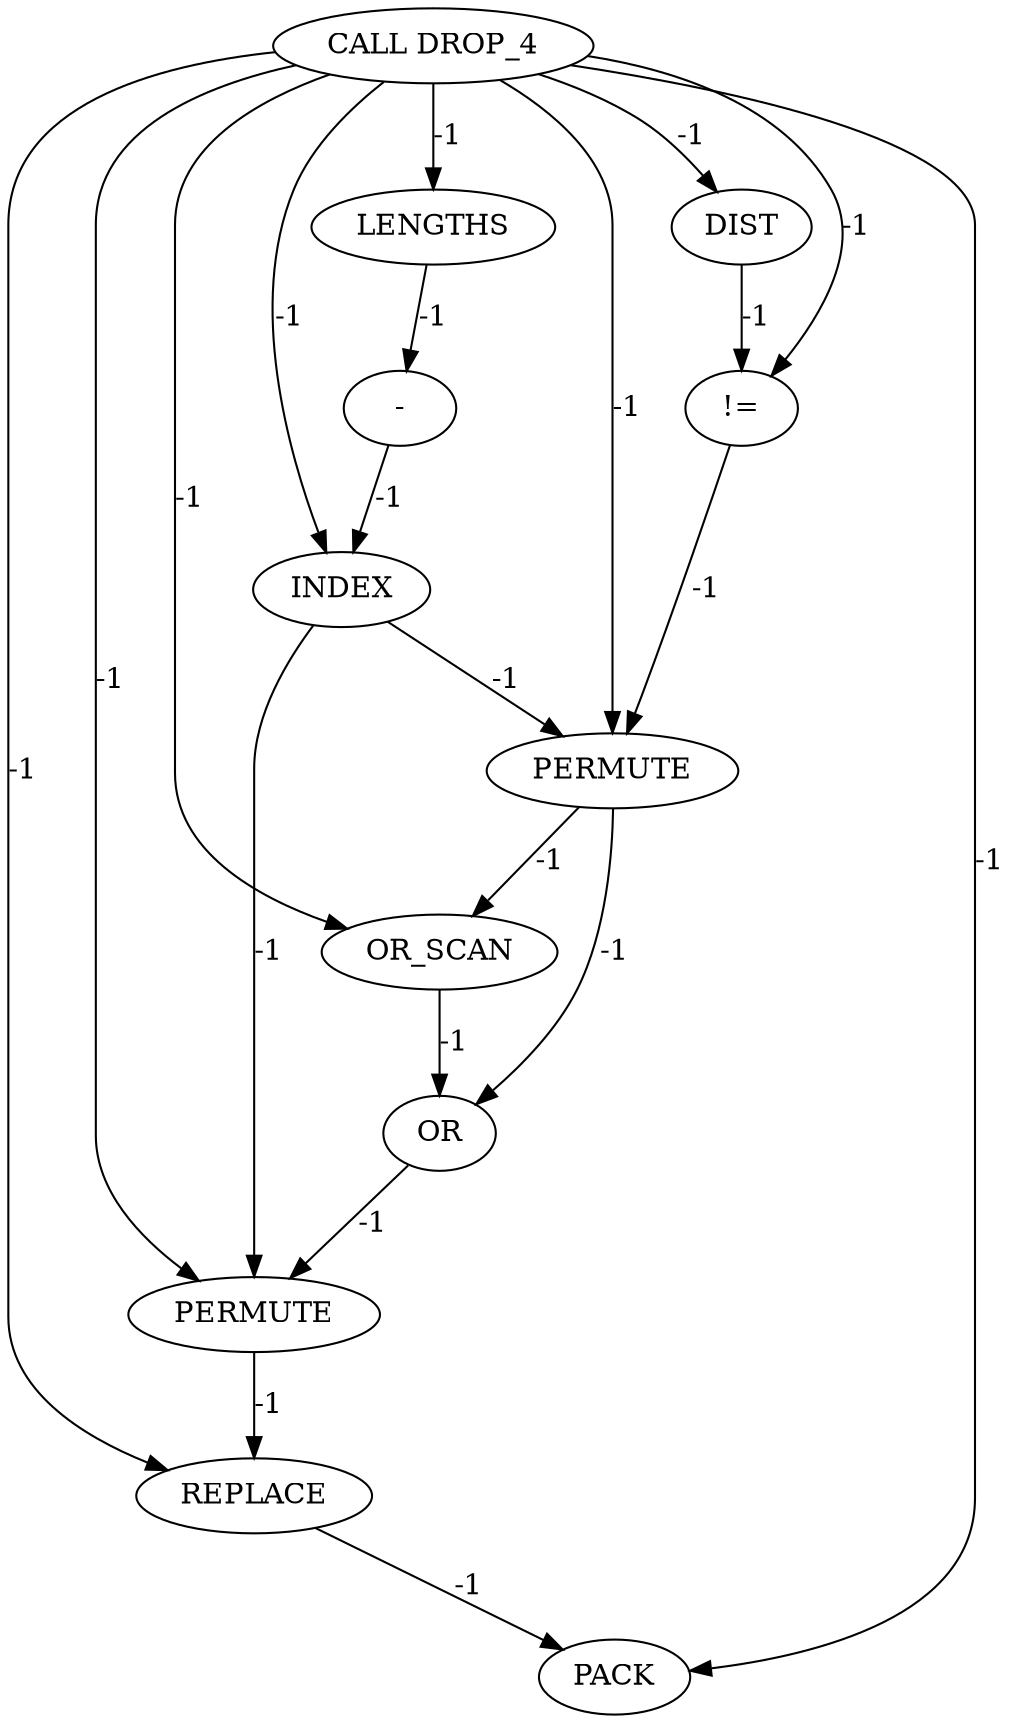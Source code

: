 digraph {
	convex_hull_large_grid_INST_4586 [label=LENGTHS cost=0]
	convex_hull_large_grid_INST_4596 [label=INDEX cost=0]
	convex_hull_large_grid_INST_4643 [label=PERMUTE cost=0]
	convex_hull_large_grid_INST_4621 [label=OR cost=0]
	convex_hull_large_grid_INST_4608 [label=OR_SCAN cost=0]
	convex_hull_large_grid_INST_4652 [label=REPLACE cost=0]
	convex_hull_large_grid_INST_4669 [label=PACK cost=0]
	convex_hull_large_grid_INST_4588 [label="-" cost=0]
	convex_hull_large_grid_INST_4579 [label=DIST cost=0]
	convex_hull_large_grid_INST_838 [label="CALL DROP_4" cost=0]
	convex_hull_large_grid_INST_4604 [label=PERMUTE cost=0]
	convex_hull_large_grid_INST_4582 [label="!=" cost=0]
	convex_hull_large_grid_INST_4586 -> convex_hull_large_grid_INST_4588 [label=-1 cost=-1]
	convex_hull_large_grid_INST_4596 -> convex_hull_large_grid_INST_4604 [label=-1 cost=-1]
	convex_hull_large_grid_INST_4596 -> convex_hull_large_grid_INST_4643 [label=-1 cost=-1]
	convex_hull_large_grid_INST_4643 -> convex_hull_large_grid_INST_4652 [label=-1 cost=-1]
	convex_hull_large_grid_INST_4621 -> convex_hull_large_grid_INST_4643 [label=-1 cost=-1]
	convex_hull_large_grid_INST_4608 -> convex_hull_large_grid_INST_4621 [label=-1 cost=-1]
	convex_hull_large_grid_INST_4652 -> convex_hull_large_grid_INST_4669 [label=-1 cost=-1]
	convex_hull_large_grid_INST_4588 -> convex_hull_large_grid_INST_4596 [label=-1 cost=-1]
	convex_hull_large_grid_INST_4579 -> convex_hull_large_grid_INST_4582 [label=-1 cost=-1]
	convex_hull_large_grid_INST_838 -> convex_hull_large_grid_INST_4579 [label=-1 cost=-1]
	convex_hull_large_grid_INST_838 -> convex_hull_large_grid_INST_4582 [label=-1 cost=-1]
	convex_hull_large_grid_INST_838 -> convex_hull_large_grid_INST_4586 [label=-1 cost=-1]
	convex_hull_large_grid_INST_838 -> convex_hull_large_grid_INST_4596 [label=-1 cost=-1]
	convex_hull_large_grid_INST_838 -> convex_hull_large_grid_INST_4604 [label=-1 cost=-1]
	convex_hull_large_grid_INST_838 -> convex_hull_large_grid_INST_4608 [label=-1 cost=-1]
	convex_hull_large_grid_INST_838 -> convex_hull_large_grid_INST_4643 [label=-1 cost=-1]
	convex_hull_large_grid_INST_838 -> convex_hull_large_grid_INST_4652 [label=-1 cost=-1]
	convex_hull_large_grid_INST_838 -> convex_hull_large_grid_INST_4669 [label=-1 cost=-1]
	convex_hull_large_grid_INST_4604 -> convex_hull_large_grid_INST_4608 [label=-1 cost=-1]
	convex_hull_large_grid_INST_4604 -> convex_hull_large_grid_INST_4621 [label=-1 cost=-1]
	convex_hull_large_grid_INST_4582 -> convex_hull_large_grid_INST_4604 [label=-1 cost=-1]
}
